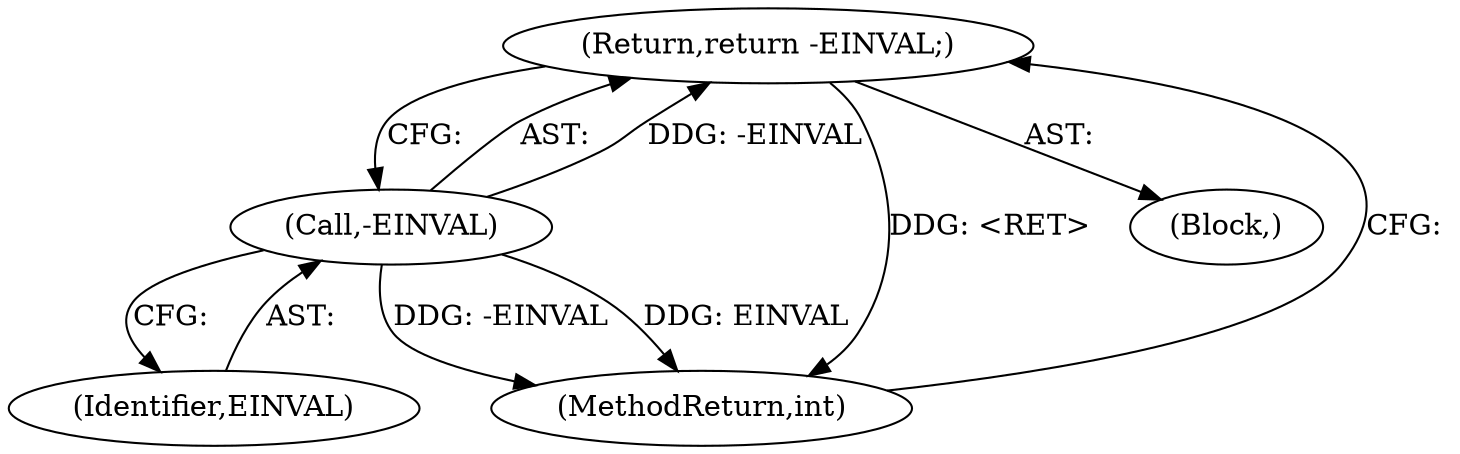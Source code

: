 digraph "1_linux_7314e613d5ff9f0934f7a0f74ed7973b903315d1_0@del" {
"1000165" [label="(Return,return -EINVAL;)"];
"1000166" [label="(Call,-EINVAL)"];
"1000166" [label="(Call,-EINVAL)"];
"1000167" [label="(Identifier,EINVAL)"];
"1000165" [label="(Return,return -EINVAL;)"];
"1000219" [label="(MethodReturn,int)"];
"1000164" [label="(Block,)"];
"1000165" -> "1000164"  [label="AST: "];
"1000165" -> "1000166"  [label="CFG: "];
"1000166" -> "1000165"  [label="AST: "];
"1000219" -> "1000165"  [label="CFG: "];
"1000165" -> "1000219"  [label="DDG: <RET>"];
"1000166" -> "1000165"  [label="DDG: -EINVAL"];
"1000166" -> "1000167"  [label="CFG: "];
"1000167" -> "1000166"  [label="AST: "];
"1000166" -> "1000219"  [label="DDG: -EINVAL"];
"1000166" -> "1000219"  [label="DDG: EINVAL"];
}
